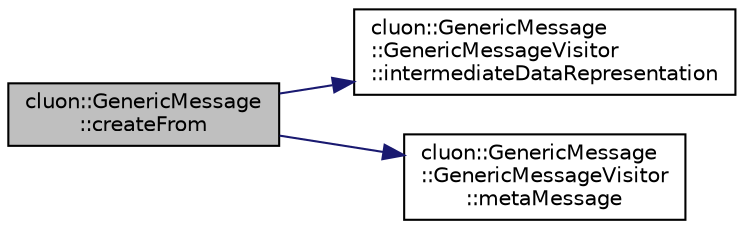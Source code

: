digraph "cluon::GenericMessage::createFrom"
{
 // LATEX_PDF_SIZE
  edge [fontname="Helvetica",fontsize="10",labelfontname="Helvetica",labelfontsize="10"];
  node [fontname="Helvetica",fontsize="10",shape=record];
  rankdir="LR";
  Node1 [label="cluon::GenericMessage\l::createFrom",height=0.2,width=0.4,color="black", fillcolor="grey75", style="filled", fontcolor="black",tooltip=" "];
  Node1 -> Node2 [color="midnightblue",fontsize="10",style="solid",fontname="Helvetica"];
  Node2 [label="cluon::GenericMessage\l::GenericMessageVisitor\l::intermediateDataRepresentation",height=0.2,width=0.4,color="black", fillcolor="white", style="filled",URL="$classcluon_1_1GenericMessage_1_1GenericMessageVisitor.html#a52f5b715720ccab26df02b1c27e16420",tooltip=" "];
  Node1 -> Node3 [color="midnightblue",fontsize="10",style="solid",fontname="Helvetica"];
  Node3 [label="cluon::GenericMessage\l::GenericMessageVisitor\l::metaMessage",height=0.2,width=0.4,color="black", fillcolor="white", style="filled",URL="$classcluon_1_1GenericMessage_1_1GenericMessageVisitor.html#a2645f4a94302b81ad756513889cf312a",tooltip=" "];
}
